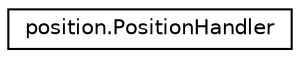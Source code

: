 digraph "Graphical Class Hierarchy"
{
  edge [fontname="Helvetica",fontsize="10",labelfontname="Helvetica",labelfontsize="10"];
  node [fontname="Helvetica",fontsize="10",shape=record];
  rankdir="LR";
  Node0 [label="position.PositionHandler",height=0.2,width=0.4,color="black", fillcolor="white", style="filled",URL="$classposition_1_1_position_handler.html"];
}
